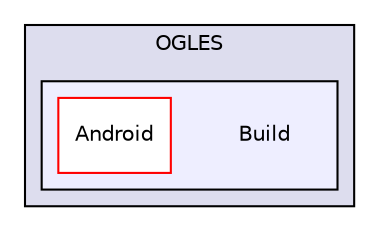 digraph "PVR/SDK_3.4/Examples/Intermediate/StencilBuffer/OGLES/Build" {
  compound=true
  node [ fontsize="10", fontname="Helvetica"];
  edge [ labelfontsize="10", labelfontname="Helvetica"];
  subgraph clusterdir_25b10753d8220cfc66c02b27faf5c995 {
    graph [ bgcolor="#ddddee", pencolor="black", label="OGLES" fontname="Helvetica", fontsize="10", URL="dir_25b10753d8220cfc66c02b27faf5c995.html"]
  subgraph clusterdir_05b2bab1e32b7d1a1d31441d6b6861dc {
    graph [ bgcolor="#eeeeff", pencolor="black", label="" URL="dir_05b2bab1e32b7d1a1d31441d6b6861dc.html"];
    dir_05b2bab1e32b7d1a1d31441d6b6861dc [shape=plaintext label="Build"];
    dir_702770e374bef4120cea5f40ffc3a76a [shape=box label="Android" color="red" fillcolor="white" style="filled" URL="dir_702770e374bef4120cea5f40ffc3a76a.html"];
  }
  }
}
